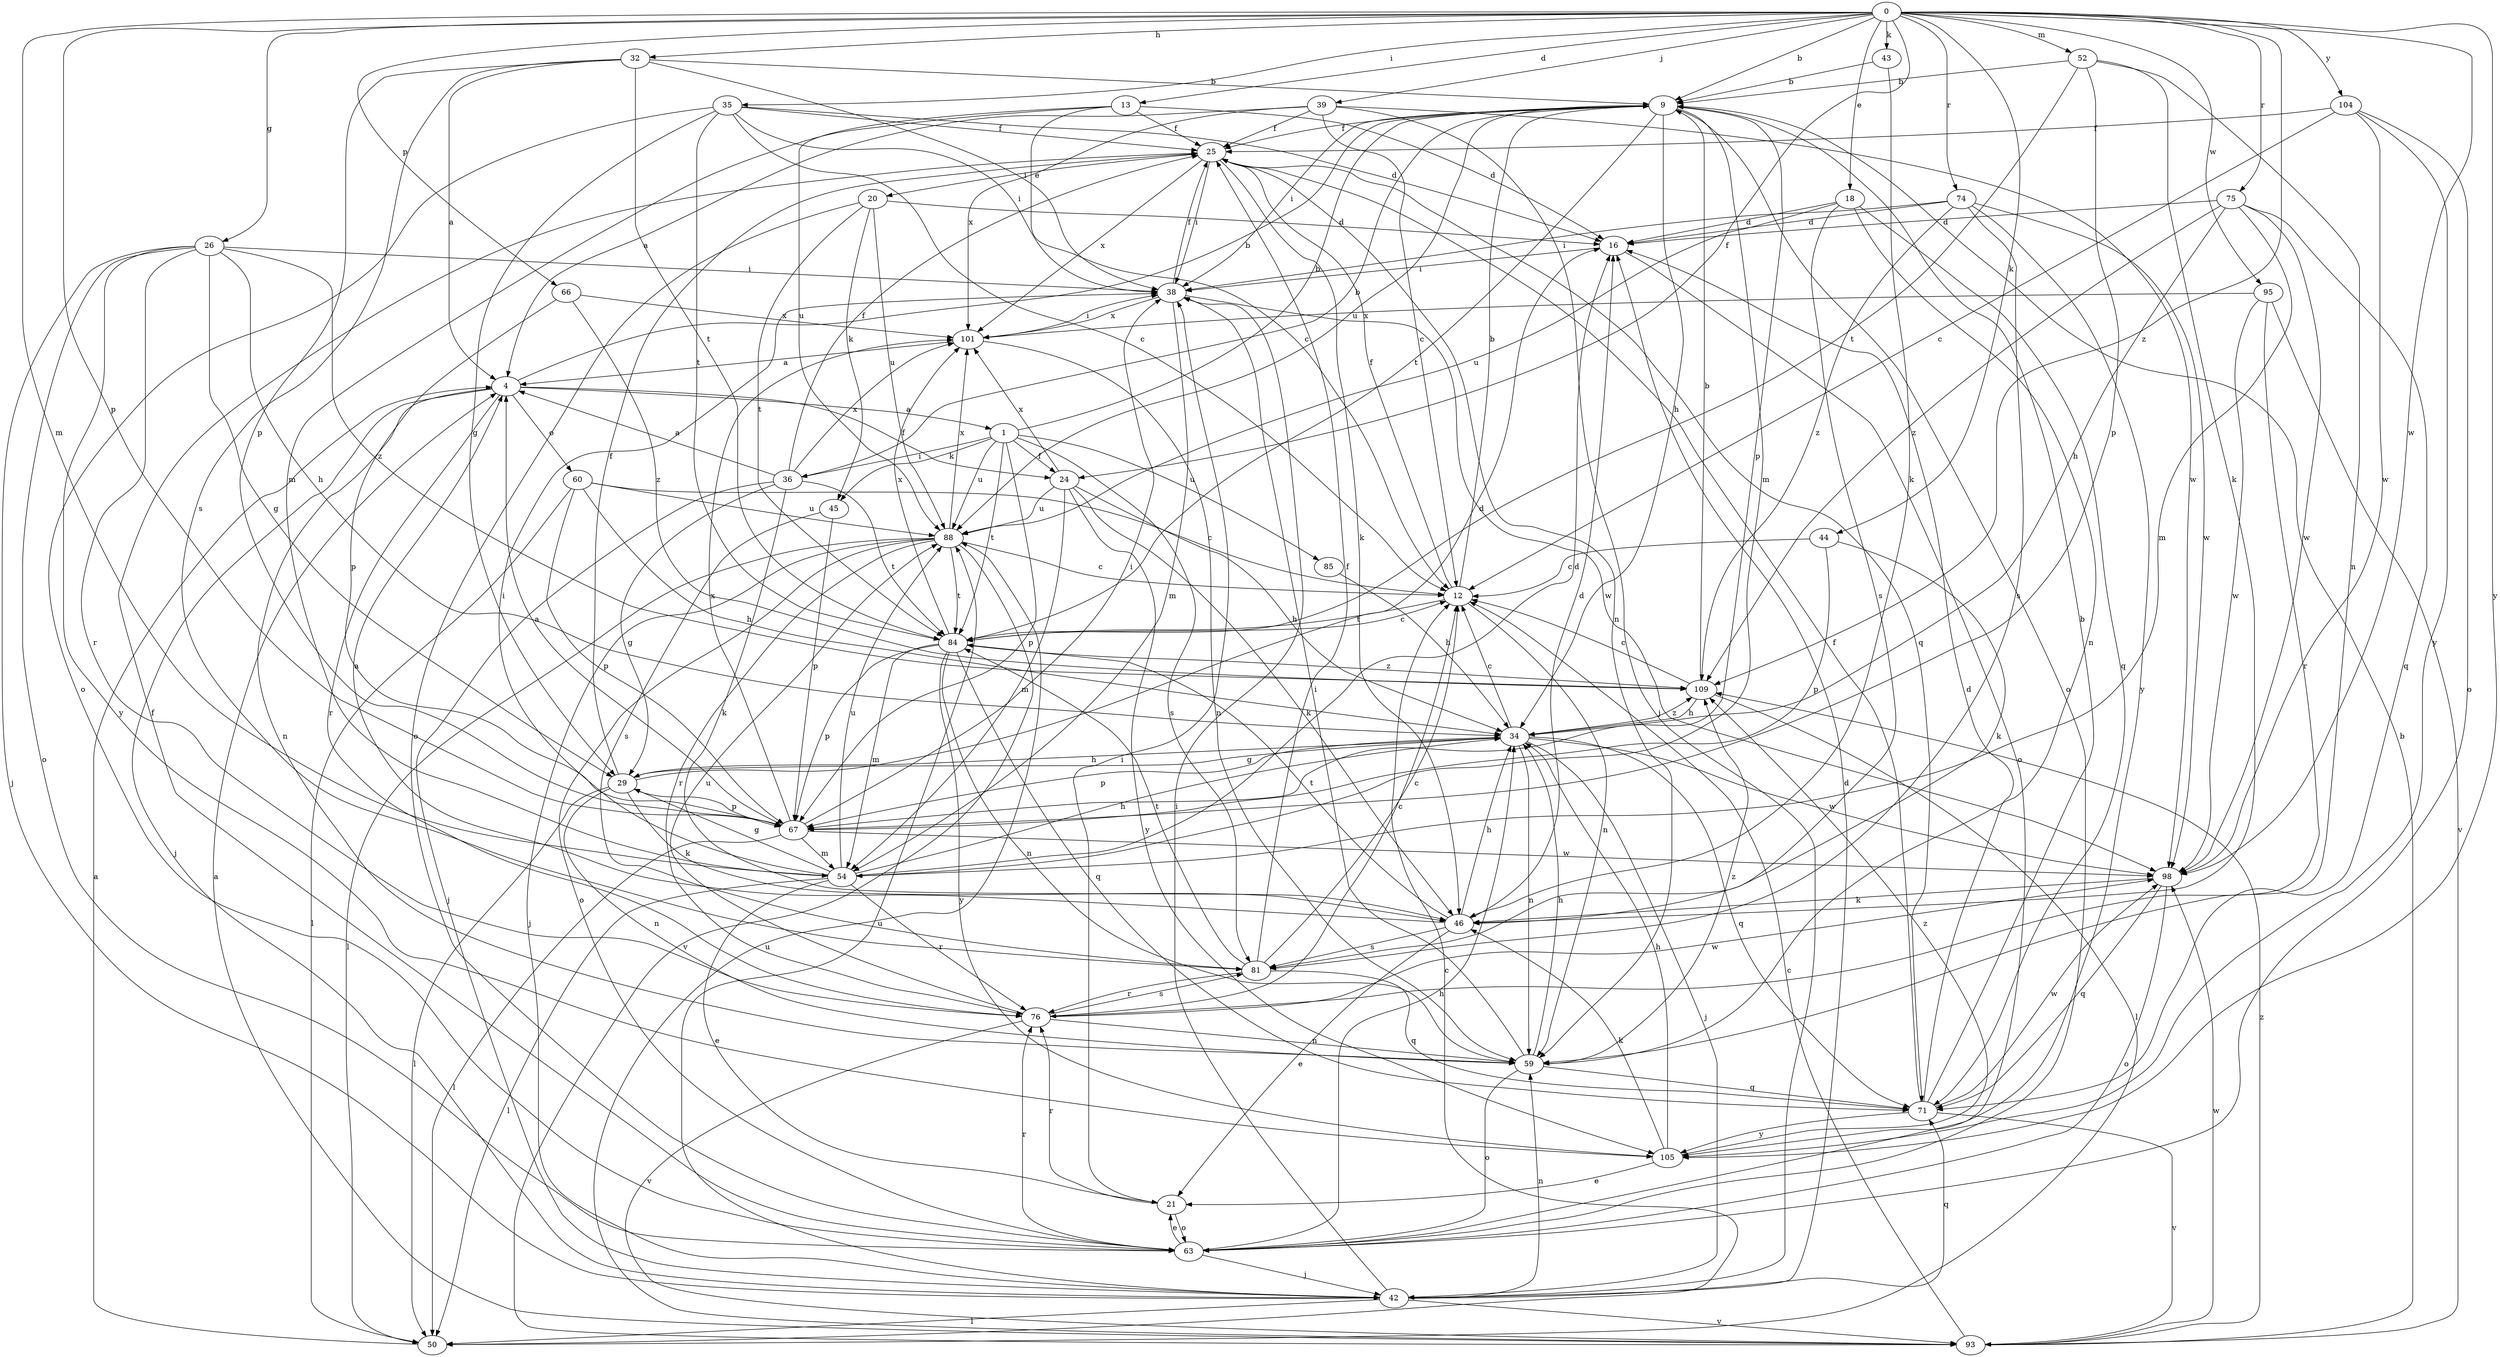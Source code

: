 strict digraph  {
0;
1;
4;
9;
12;
13;
16;
18;
20;
21;
24;
25;
26;
29;
32;
34;
35;
36;
38;
39;
42;
43;
44;
45;
46;
50;
52;
54;
59;
60;
63;
66;
67;
71;
74;
75;
76;
81;
84;
85;
88;
93;
95;
98;
101;
104;
105;
109;
0 -> 9  [label=b];
0 -> 13  [label=d];
0 -> 18  [label=e];
0 -> 24  [label=f];
0 -> 26  [label=g];
0 -> 32  [label=h];
0 -> 35  [label=i];
0 -> 39  [label=j];
0 -> 43  [label=k];
0 -> 44  [label=k];
0 -> 52  [label=m];
0 -> 54  [label=m];
0 -> 66  [label=p];
0 -> 67  [label=p];
0 -> 74  [label=r];
0 -> 75  [label=r];
0 -> 95  [label=w];
0 -> 98  [label=w];
0 -> 104  [label=y];
0 -> 105  [label=y];
0 -> 109  [label=z];
1 -> 9  [label=b];
1 -> 24  [label=f];
1 -> 36  [label=i];
1 -> 45  [label=k];
1 -> 67  [label=p];
1 -> 81  [label=s];
1 -> 84  [label=t];
1 -> 85  [label=u];
1 -> 88  [label=u];
4 -> 1  [label=a];
4 -> 9  [label=b];
4 -> 24  [label=f];
4 -> 42  [label=j];
4 -> 59  [label=n];
4 -> 60  [label=o];
4 -> 76  [label=r];
9 -> 25  [label=f];
9 -> 34  [label=h];
9 -> 38  [label=i];
9 -> 54  [label=m];
9 -> 63  [label=o];
9 -> 67  [label=p];
9 -> 84  [label=t];
9 -> 88  [label=u];
12 -> 9  [label=b];
12 -> 25  [label=f];
12 -> 59  [label=n];
12 -> 84  [label=t];
13 -> 12  [label=c];
13 -> 16  [label=d];
13 -> 25  [label=f];
13 -> 54  [label=m];
13 -> 88  [label=u];
16 -> 38  [label=i];
16 -> 63  [label=o];
18 -> 16  [label=d];
18 -> 59  [label=n];
18 -> 71  [label=q];
18 -> 81  [label=s];
18 -> 88  [label=u];
20 -> 16  [label=d];
20 -> 45  [label=k];
20 -> 63  [label=o];
20 -> 84  [label=t];
20 -> 88  [label=u];
21 -> 38  [label=i];
21 -> 63  [label=o];
21 -> 76  [label=r];
24 -> 34  [label=h];
24 -> 46  [label=k];
24 -> 54  [label=m];
24 -> 88  [label=u];
24 -> 101  [label=x];
24 -> 105  [label=y];
25 -> 20  [label=e];
25 -> 38  [label=i];
25 -> 46  [label=k];
25 -> 59  [label=n];
25 -> 71  [label=q];
25 -> 101  [label=x];
26 -> 29  [label=g];
26 -> 34  [label=h];
26 -> 38  [label=i];
26 -> 42  [label=j];
26 -> 63  [label=o];
26 -> 76  [label=r];
26 -> 105  [label=y];
26 -> 109  [label=z];
29 -> 16  [label=d];
29 -> 25  [label=f];
29 -> 34  [label=h];
29 -> 46  [label=k];
29 -> 50  [label=l];
29 -> 59  [label=n];
29 -> 67  [label=p];
32 -> 4  [label=a];
32 -> 9  [label=b];
32 -> 38  [label=i];
32 -> 67  [label=p];
32 -> 81  [label=s];
32 -> 84  [label=t];
34 -> 12  [label=c];
34 -> 29  [label=g];
34 -> 42  [label=j];
34 -> 59  [label=n];
34 -> 67  [label=p];
34 -> 71  [label=q];
34 -> 98  [label=w];
34 -> 109  [label=z];
35 -> 12  [label=c];
35 -> 16  [label=d];
35 -> 25  [label=f];
35 -> 29  [label=g];
35 -> 38  [label=i];
35 -> 63  [label=o];
35 -> 84  [label=t];
36 -> 4  [label=a];
36 -> 9  [label=b];
36 -> 25  [label=f];
36 -> 29  [label=g];
36 -> 42  [label=j];
36 -> 46  [label=k];
36 -> 84  [label=t];
36 -> 101  [label=x];
38 -> 25  [label=f];
38 -> 54  [label=m];
38 -> 98  [label=w];
38 -> 101  [label=x];
39 -> 4  [label=a];
39 -> 12  [label=c];
39 -> 25  [label=f];
39 -> 42  [label=j];
39 -> 98  [label=w];
39 -> 101  [label=x];
42 -> 16  [label=d];
42 -> 38  [label=i];
42 -> 50  [label=l];
42 -> 59  [label=n];
42 -> 71  [label=q];
42 -> 88  [label=u];
42 -> 93  [label=v];
43 -> 9  [label=b];
43 -> 46  [label=k];
44 -> 12  [label=c];
44 -> 46  [label=k];
44 -> 67  [label=p];
45 -> 67  [label=p];
45 -> 81  [label=s];
46 -> 4  [label=a];
46 -> 16  [label=d];
46 -> 21  [label=e];
46 -> 34  [label=h];
46 -> 81  [label=s];
46 -> 84  [label=t];
50 -> 4  [label=a];
50 -> 12  [label=c];
52 -> 9  [label=b];
52 -> 46  [label=k];
52 -> 59  [label=n];
52 -> 67  [label=p];
52 -> 84  [label=t];
54 -> 16  [label=d];
54 -> 21  [label=e];
54 -> 29  [label=g];
54 -> 34  [label=h];
54 -> 38  [label=i];
54 -> 50  [label=l];
54 -> 76  [label=r];
54 -> 88  [label=u];
59 -> 34  [label=h];
59 -> 38  [label=i];
59 -> 63  [label=o];
59 -> 71  [label=q];
59 -> 109  [label=z];
60 -> 12  [label=c];
60 -> 34  [label=h];
60 -> 50  [label=l];
60 -> 67  [label=p];
60 -> 88  [label=u];
63 -> 21  [label=e];
63 -> 25  [label=f];
63 -> 34  [label=h];
63 -> 42  [label=j];
63 -> 76  [label=r];
66 -> 67  [label=p];
66 -> 101  [label=x];
66 -> 109  [label=z];
67 -> 4  [label=a];
67 -> 38  [label=i];
67 -> 50  [label=l];
67 -> 54  [label=m];
67 -> 98  [label=w];
67 -> 101  [label=x];
71 -> 9  [label=b];
71 -> 16  [label=d];
71 -> 25  [label=f];
71 -> 93  [label=v];
71 -> 98  [label=w];
71 -> 105  [label=y];
74 -> 16  [label=d];
74 -> 38  [label=i];
74 -> 81  [label=s];
74 -> 98  [label=w];
74 -> 105  [label=y];
74 -> 109  [label=z];
75 -> 16  [label=d];
75 -> 34  [label=h];
75 -> 54  [label=m];
75 -> 71  [label=q];
75 -> 98  [label=w];
75 -> 109  [label=z];
76 -> 12  [label=c];
76 -> 59  [label=n];
76 -> 81  [label=s];
76 -> 88  [label=u];
76 -> 93  [label=v];
76 -> 98  [label=w];
81 -> 12  [label=c];
81 -> 25  [label=f];
81 -> 71  [label=q];
81 -> 76  [label=r];
81 -> 84  [label=t];
84 -> 12  [label=c];
84 -> 54  [label=m];
84 -> 59  [label=n];
84 -> 67  [label=p];
84 -> 71  [label=q];
84 -> 101  [label=x];
84 -> 105  [label=y];
84 -> 109  [label=z];
85 -> 34  [label=h];
88 -> 12  [label=c];
88 -> 42  [label=j];
88 -> 50  [label=l];
88 -> 63  [label=o];
88 -> 76  [label=r];
88 -> 84  [label=t];
88 -> 93  [label=v];
88 -> 101  [label=x];
93 -> 4  [label=a];
93 -> 9  [label=b];
93 -> 12  [label=c];
93 -> 88  [label=u];
93 -> 98  [label=w];
93 -> 109  [label=z];
95 -> 76  [label=r];
95 -> 93  [label=v];
95 -> 98  [label=w];
95 -> 101  [label=x];
98 -> 46  [label=k];
98 -> 63  [label=o];
98 -> 71  [label=q];
101 -> 4  [label=a];
101 -> 38  [label=i];
101 -> 59  [label=n];
104 -> 12  [label=c];
104 -> 25  [label=f];
104 -> 63  [label=o];
104 -> 98  [label=w];
104 -> 105  [label=y];
105 -> 21  [label=e];
105 -> 34  [label=h];
105 -> 46  [label=k];
105 -> 109  [label=z];
109 -> 9  [label=b];
109 -> 12  [label=c];
109 -> 34  [label=h];
109 -> 50  [label=l];
}
